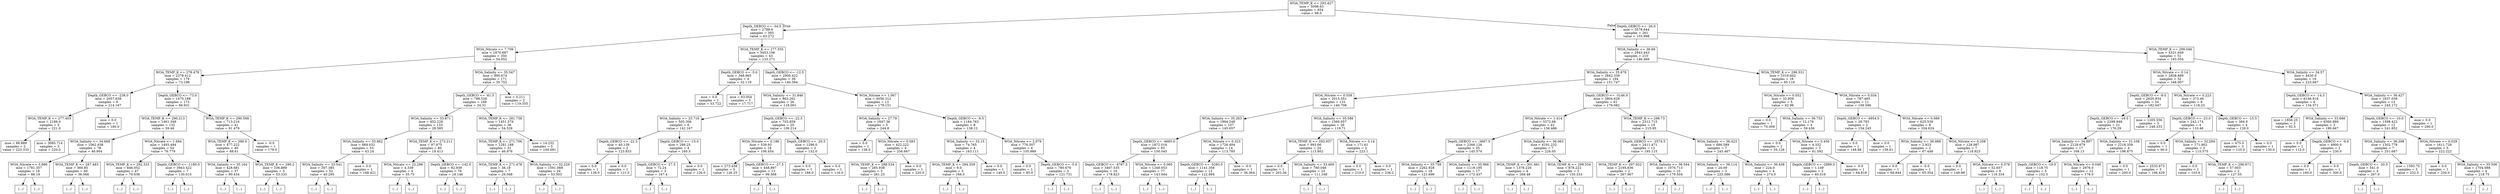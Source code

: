 digraph Tree {
node [shape=box] ;
0 [label="WOA_TEMP_K <= 293.427\nmse = 5098.63\nsamples = 654\nvalue = 98.0"] ;
1 [label="Depth_GEBCO <= -34.5\nmse = 2788.6\nsamples = 393\nvalue = 63.272"] ;
0 -> 1 [labeldistance=2.5, labelangle=45, headlabel="True"] ;
2 [label="WOA_Nitrate <= 7.709\nmse = 1970.687\nsamples = 350\nvalue = 54.052"] ;
1 -> 2 ;
3 [label="WOA_TEMP_K <= 278.478\nmse = 2378.412\nsamples = 179\nvalue = 73.196"] ;
2 -> 3 ;
4 [label="Depth_GEBCO <= -238.0\nmse = 2057.639\nsamples = 6\nvalue = 214.167"] ;
3 -> 4 ;
5 [label="WOA_TEMP_K <= 277.403\nmse = 2189.0\nsamples = 5\nvalue = 221.0"] ;
4 -> 5 ;
6 [label="mse = 88.889\nsamples = 2\nvalue = 223.333"] ;
5 -> 6 ;
7 [label="mse = 3085.714\nsamples = 3\nvalue = 220.0"] ;
5 -> 7 ;
8 [label="mse = 0.0\nsamples = 1\nvalue = 180.0"] ;
4 -> 8 ;
9 [label="Depth_GEBCO <= -73.0\nmse = 1470.188\nsamples = 173\nvalue = 66.931"] ;
3 -> 9 ;
10 [label="WOA_TEMP_K <= 290.213\nmse = 1461.349\nsamples = 132\nvalue = 59.46"] ;
9 -> 10 ;
11 [label="WOA_Salinity <= 34.668\nmse = 1062.938\nsamples = 78\nvalue = 46.904"] ;
10 -> 11 ;
12 [label="WOA_Nitrate <= 5.886\nmse = 1781.357\nsamples = 18\nvalue = 86.19"] ;
11 -> 12 ;
13 [label="(...)"] ;
12 -> 13 ;
36 [label="(...)"] ;
12 -> 36 ;
45 [label="WOA_TEMP_K <= 287.483\nmse = 360.85\nsamples = 60\nvalue = 36.566"] ;
11 -> 45 ;
46 [label="(...)"] ;
45 -> 46 ;
95 [label="(...)"] ;
45 -> 95 ;
130 [label="WOA_Nitrate <= 1.684\nmse = 1493.484\nsamples = 54\nvalue = 76.779"] ;
10 -> 130 ;
131 [label="WOA_TEMP_K <= 292.333\nmse = 846.052\nsamples = 47\nvalue = 70.636"] ;
130 -> 131 ;
132 [label="(...)"] ;
131 -> 132 ;
175 [label="(...)"] ;
131 -> 175 ;
206 [label="Depth_GEBCO <= -1180.0\nmse = 3943.422\nsamples = 7\nvalue = 130.015"] ;
130 -> 206 ;
207 [label="(...)"] ;
206 -> 207 ;
216 [label="(...)"] ;
206 -> 216 ;
217 [label="WOA_TEMP_K <= 290.568\nmse = 713.216\nsamples = 41\nvalue = 91.479"] ;
9 -> 217 ;
218 [label="WOA_TEMP_K <= 290.0\nmse = 477.222\nsamples = 40\nvalue = 88.61"] ;
217 -> 218 ;
219 [label="WOA_Salinity <= 35.164\nmse = 428.681\nsamples = 37\nvalue = 90.434"] ;
218 -> 219 ;
220 [label="(...)"] ;
219 -> 220 ;
265 [label="(...)"] ;
219 -> 265 ;
274 [label="WOA_TEMP_K <= 290.2\nmse = 106.889\nsamples = 3\nvalue = 53.333"] ;
218 -> 274 ;
275 [label="(...)"] ;
274 -> 275 ;
276 [label="(...)"] ;
274 -> 276 ;
279 [label="mse = -0.0\nsamples = 1\nvalue = 179.0"] ;
217 -> 279 ;
280 [label="WOA_Salinity <= 35.547\nmse = 895.674\nsamples = 171\nvalue = 35.752"] ;
2 -> 280 ;
281 [label="Depth_GEBCO <= -61.5\nmse = 788.526\nsamples = 169\nvalue = 34.31"] ;
280 -> 281 ;
282 [label="WOA_Salinity <= 33.871\nmse = 452.228\nsamples = 133\nvalue = 28.585"] ;
281 -> 282 ;
283 [label="WOA_Salinity <= 33.862\nmse = 669.032\nsamples = 53\nvalue = 43.24"] ;
282 -> 283 ;
284 [label="WOA_Salinity <= 33.541\nmse = 307.385\nsamples = 52\nvalue = 40.295"] ;
283 -> 284 ;
285 [label="(...)"] ;
284 -> 285 ;
308 [label="(...)"] ;
284 -> 308 ;
381 [label="mse = 0.0\nsamples = 1\nvalue = 168.421"] ;
283 -> 381 ;
382 [label="WOA_TEMP_K <= 273.211\nmse = 97.975\nsamples = 80\nvalue = 19.413"] ;
282 -> 382 ;
383 [label="WOA_Nitrate <= 22.296\nmse = 4.339\nsamples = 4\nvalue = 35.75"] ;
382 -> 383 ;
384 [label="(...)"] ;
383 -> 384 ;
385 [label="(...)"] ;
383 -> 385 ;
390 [label="Depth_GEBCO <= -142.0\nmse = 82.939\nsamples = 76\nvalue = 18.146"] ;
382 -> 390 ;
391 [label="(...)"] ;
390 -> 391 ;
480 [label="(...)"] ;
390 -> 480 ;
495 [label="WOA_TEMP_K <= 281.738\nmse = 1451.579\nsamples = 36\nvalue = 54.528"] ;
281 -> 495 ;
496 [label="WOA_TEMP_K <= 271.706\nmse = 1281.188\nsamples = 31\nvalue = 46.976"] ;
495 -> 496 ;
497 [label="WOA_TEMP_K <= 271.478\nmse = 38.18\nsamples = 7\nvalue = 29.568"] ;
496 -> 497 ;
498 [label="(...)"] ;
497 -> 498 ;
499 [label="(...)"] ;
497 -> 499 ;
506 [label="WOA_Salinity <= 32.229\nmse = 1591.069\nsamples = 24\nvalue = 53.503"] ;
496 -> 506 ;
507 [label="(...)"] ;
506 -> 507 ;
508 [label="(...)"] ;
506 -> 508 ;
519 [label="mse = 14.232\nsamples = 5\nvalue = 100.681"] ;
495 -> 519 ;
520 [label="mse = 0.211\nsamples = 2\nvalue = 119.355"] ;
280 -> 520 ;
521 [label="WOA_TEMP_K <= 277.555\nmse = 3453.106\nsamples = 43\nvalue = 133.271"] ;
1 -> 521 ;
522 [label="Depth_GEBCO <= -5.0\nmse = 348.965\nsamples = 4\nvalue = 32.119"] ;
521 -> 522 ;
523 [label="mse = 0.0\nsamples = 1\nvalue = 53.722"] ;
522 -> 523 ;
524 [label="mse = 63.054\nsamples = 3\nvalue = 17.717"] ;
522 -> 524 ;
525 [label="Depth_GEBCO <= -12.5\nmse = 2900.422\nsamples = 39\nvalue = 140.394"] ;
521 -> 525 ;
526 [label="WOA_Salinity <= 31.846\nmse = 863.262\nsamples = 26\nvalue = 118.001"] ;
525 -> 526 ;
527 [label="WOA_Salinity <= 23.716\nmse = 505.306\nsamples = 6\nvalue = 142.167"] ;
526 -> 527 ;
528 [label="Depth_GEBCO <= -22.5\nmse = 40.139\nsamples = 2\nvalue = 123.833"] ;
527 -> 528 ;
529 [label="mse = 0.0\nsamples = 1\nvalue = 138.0"] ;
528 -> 529 ;
530 [label="mse = 0.0\nsamples = 1\nvalue = 121.0"] ;
528 -> 530 ;
531 [label="Depth_GEBCO <= -15.0\nmse = 298.25\nsamples = 4\nvalue = 160.5"] ;
527 -> 531 ;
532 [label="Depth_GEBCO <= -27.5\nmse = 72.24\nsamples = 3\nvalue = 167.4"] ;
531 -> 532 ;
533 [label="(...)"] ;
532 -> 533 ;
534 [label="(...)"] ;
532 -> 534 ;
537 [label="mse = 0.0\nsamples = 1\nvalue = 126.0"] ;
531 -> 537 ;
538 [label="Depth_GEBCO <= -22.5\nmse = 703.859\nsamples = 20\nvalue = 109.214"] ;
526 -> 538 ;
539 [label="WOA_Nitrate <= 0.196\nmse = 539.93\nsamples = 18\nvalue = 106.454"] ;
538 -> 539 ;
540 [label="mse = 273.438\nsamples = 5\nvalue = 126.25"] ;
539 -> 540 ;
541 [label="Depth_GEBCO <= -27.5\nmse = 448.897\nsamples = 13\nvalue = 99.568"] ;
539 -> 541 ;
542 [label="(...)"] ;
541 -> 542 ;
553 [label="(...)"] ;
541 -> 553 ;
564 [label="Depth_GEBCO <= -20.5\nmse = 1296.0\nsamples = 2\nvalue = 152.0"] ;
538 -> 564 ;
565 [label="mse = 0.0\nsamples = 1\nvalue = 188.0"] ;
564 -> 565 ;
566 [label="mse = 0.0\nsamples = 1\nvalue = 116.0"] ;
564 -> 566 ;
567 [label="WOA_Nitrate <= 1.067\nmse = 4056.312\nsamples = 13\nvalue = 179.151"] ;
525 -> 567 ;
568 [label="WOA_Salinity <= 27.79\nmse = 1647.36\nsamples = 5\nvalue = 244.8"] ;
567 -> 568 ;
569 [label="mse = 0.0\nsamples = 1\nvalue = 138.0"] ;
568 -> 569 ;
570 [label="WOA_Nitrate <= 0.583\nmse = 422.222\nsamples = 4\nvalue = 256.667"] ;
568 -> 570 ;
571 [label="WOA_TEMP_K <= 288.534\nmse = 285.938\nsamples = 3\nvalue = 261.25"] ;
570 -> 571 ;
572 [label="(...)"] ;
571 -> 572 ;
573 [label="(...)"] ;
571 -> 573 ;
574 [label="mse = 0.0\nsamples = 1\nvalue = 220.0"] ;
570 -> 574 ;
575 [label="Depth_GEBCO <= -9.5\nmse = 1184.763\nsamples = 8\nvalue = 138.12"] ;
567 -> 575 ;
576 [label="WOA_Salinity <= 33.15\nmse = 74.765\nsamples = 4\nvalue = 163.111"] ;
575 -> 576 ;
577 [label="WOA_TEMP_K <= 284.359\nmse = 9.0\nsamples = 3\nvalue = 166.0"] ;
576 -> 577 ;
578 [label="(...)"] ;
577 -> 578 ;
579 [label="(...)"] ;
577 -> 579 ;
580 [label="mse = 0.0\nsamples = 1\nvalue = 140.0"] ;
576 -> 580 ;
581 [label="WOA_Nitrate <= 2.079\nmse = 776.507\nsamples = 4\nvalue = 105.989"] ;
575 -> 581 ;
582 [label="mse = 0.0\nsamples = 1\nvalue = 85.0"] ;
581 -> 582 ;
583 [label="Depth_GEBCO <= -5.0\nmse = 780.676\nsamples = 3\nvalue = 121.731"] ;
581 -> 583 ;
584 [label="(...)"] ;
583 -> 584 ;
585 [label="(...)"] ;
583 -> 585 ;
588 [label="Depth_GEBCO <= -26.0\nmse = 3578.644\nsamples = 261\nvalue = 155.998"] ;
0 -> 588 [labeldistance=2.5, labelangle=-45, headlabel="False"] ;
589 [label="WOA_Salinity <= 36.69\nmse = 2943.443\nsamples = 210\nvalue = 146.466"] ;
588 -> 589 ;
590 [label="WOA_Salinity <= 35.678\nmse = 2842.339\nsamples = 194\nvalue = 151.747"] ;
589 -> 590 ;
591 [label="WOA_Nitrate <= 0.558\nmse = 2015.351\nsamples = 133\nvalue = 140.708"] ;
590 -> 591 ;
592 [label="WOA_Salinity <= 35.263\nmse = 1994.248\nsamples = 107\nvalue = 145.657"] ;
591 -> 592 ;
593 [label="Depth_GEBCO <= -4665.0\nmse = 1872.016\nsamples = 93\nvalue = 150.045"] ;
592 -> 593 ;
594 [label="Depth_GEBCO <= -4787.5\nmse = 3407.535\nsamples = 16\nvalue = 178.823"] ;
593 -> 594 ;
595 [label="(...)"] ;
594 -> 595 ;
616 [label="(...)"] ;
594 -> 616 ;
625 [label="WOA_Nitrate <= 0.065\nmse = 1248.053\nsamples = 77\nvalue = 143.044"] ;
593 -> 625 ;
626 [label="(...)"] ;
625 -> 626 ;
643 [label="(...)"] ;
625 -> 643 ;
742 [label="WOA_Nitrate <= 0.323\nmse = 1726.404\nsamples = 14\nvalue = 113.785"] ;
592 -> 742 ;
743 [label="Depth_GEBCO <= -5283.0\nmse = 1141.356\nsamples = 13\nvalue = 122.894"] ;
742 -> 743 ;
744 [label="(...)"] ;
743 -> 744 ;
749 [label="(...)"] ;
743 -> 749 ;
768 [label="mse = -0.0\nsamples = 1\nvalue = 36.364"] ;
742 -> 768 ;
769 [label="WOA_Salinity <= 35.586\nmse = 1560.057\nsamples = 26\nvalue = 119.71"] ;
591 -> 769 ;
770 [label="WOA_TEMP_K <= 293.937\nmse = 993.66\nsamples = 24\nvalue = 113.802"] ;
769 -> 770 ;
771 [label="mse = 0.0\nsamples = 1\nvalue = 203.36"] ;
770 -> 771 ;
772 [label="WOA_Salinity <= 33.469\nmse = 780.046\nsamples = 23\nvalue = 111.168"] ;
770 -> 772 ;
773 [label="(...)"] ;
772 -> 773 ;
784 [label="(...)"] ;
772 -> 784 ;
815 [label="WOA_Nitrate <= 3.14\nmse = 171.61\nsamples = 2\nvalue = 223.1"] ;
769 -> 815 ;
816 [label="mse = 0.0\nsamples = 1\nvalue = 210.0"] ;
815 -> 816 ;
817 [label="mse = 0.0\nsamples = 1\nvalue = 236.2"] ;
815 -> 817 ;
818 [label="Depth_GEBCO <= -3146.0\nmse = 3804.628\nsamples = 61\nvalue = 176.082"] ;
590 -> 818 ;
819 [label="WOA_Nitrate <= 1.414\nmse = 3372.68\nsamples = 42\nvalue = 156.486"] ;
818 -> 819 ;
820 [label="Depth_GEBCO <= -3667.5\nmse = 2366.126\nsamples = 35\nvalue = 145.574"] ;
819 -> 820 ;
821 [label="WOA_Salinity <= 35.758\nmse = 2262.928\nsamples = 18\nvalue = 121.696"] ;
820 -> 821 ;
822 [label="(...)"] ;
821 -> 822 ;
825 [label="(...)"] ;
821 -> 825 ;
854 [label="WOA_Salinity <= 35.966\nmse = 1119.195\nsamples = 17\nvalue = 172.437"] ;
820 -> 854 ;
855 [label="(...)"] ;
854 -> 855 ;
856 [label="(...)"] ;
854 -> 856 ;
877 [label="WOA_Salinity <= 36.063\nmse = 4191.232\nsamples = 7\nvalue = 226.05"] ;
819 -> 877 ;
878 [label="WOA_TEMP_K <= 301.661\nmse = 1378.226\nsamples = 4\nvalue = 268.48"] ;
877 -> 878 ;
879 [label="(...)"] ;
878 -> 879 ;
884 [label="(...)"] ;
878 -> 884 ;
885 [label="WOA_TEMP_K <= 299.534\nmse = 878.222\nsamples = 3\nvalue = 155.333"] ;
877 -> 885 ;
886 [label="(...)"] ;
885 -> 886 ;
887 [label="(...)"] ;
885 -> 887 ;
888 [label="WOA_TEMP_K <= 298.73\nmse = 2312.715\nsamples = 19\nvalue = 215.95"] ;
818 -> 888 ;
889 [label="Depth_GEBCO <= -2574.5\nmse = 2411.471\nsamples = 12\nvalue = 195.115"] ;
888 -> 889 ;
890 [label="WOA_TEMP_K <= 297.922\nmse = 2195.636\nsamples = 2\nvalue = 267.967"] ;
889 -> 890 ;
891 [label="(...)"] ;
890 -> 891 ;
892 [label="(...)"] ;
890 -> 892 ;
893 [label="WOA_Salinity <= 36.544\nmse = 1076.713\nsamples = 10\nvalue = 179.504"] ;
889 -> 893 ;
894 [label="(...)"] ;
893 -> 894 ;
901 [label="(...)"] ;
893 -> 901 ;
904 [label="WOA_Salinity <= 36.423\nmse = 686.589\nsamples = 7\nvalue = 245.467"] ;
888 -> 904 ;
905 [label="WOA_Salinity <= 36.114\nmse = 20.09\nsamples = 3\nvalue = 225.086"] ;
904 -> 905 ;
906 [label="(...)"] ;
905 -> 906 ;
907 [label="(...)"] ;
905 -> 907 ;
908 [label="WOA_Salinity <= 36.438\nmse = 224.0\nsamples = 4\nvalue = 274.0"] ;
904 -> 908 ;
909 [label="(...)"] ;
908 -> 909 ;
910 [label="(...)"] ;
908 -> 910 ;
911 [label="WOA_TEMP_K <= 296.531\nmse = 1018.602\nsamples = 16\nvalue = 95.116"] ;
589 -> 911 ;
912 [label="WOA_Nitrate <= 0.052\nmse = 32.959\nsamples = 5\nvalue = 62.96"] ;
911 -> 912 ;
913 [label="mse = 0.0\nsamples = 1\nvalue = 70.009"] ;
912 -> 913 ;
914 [label="WOA_Salinity <= 36.733\nmse = 12.179\nsamples = 4\nvalue = 59.436"] ;
912 -> 914 ;
915 [label="mse = 0.0\nsamples = 1\nvalue = 55.126"] ;
914 -> 915 ;
916 [label="WOA_Nitrate <= 0.456\nmse = 4.332\nsamples = 3\nvalue = 61.592"] ;
914 -> 916 ;
917 [label="Depth_GEBCO <= -2889.0\nmse = 1.149\nsamples = 2\nvalue = 60.516"] ;
916 -> 917 ;
918 [label="(...)"] ;
917 -> 918 ;
919 [label="(...)"] ;
917 -> 919 ;
920 [label="mse = -0.0\nsamples = 1\nvalue = 64.818"] ;
916 -> 920 ;
921 [label="WOA_Nitrate <= 0.034\nmse = 787.465\nsamples = 11\nvalue = 109.586"] ;
911 -> 921 ;
922 [label="Depth_GEBCO <= -4954.0\nmse = 28.783\nsamples = 2\nvalue = 154.245"] ;
921 -> 922 ;
923 [label="mse = 0.0\nsamples = 1\nvalue = 148.88"] ;
922 -> 923 ;
924 [label="mse = 0.0\nsamples = 1\nvalue = 159.61"] ;
922 -> 924 ;
925 [label="WOA_Nitrate <= 0.089\nmse = 625.539\nsamples = 9\nvalue = 104.624"] ;
921 -> 925 ;
926 [label="WOA_Salinity <= 36.988\nmse = 2.923\nsamples = 2\nvalue = 67.448"] ;
925 -> 926 ;
927 [label="mse = 0.0\nsamples = 1\nvalue = 68.844"] ;
926 -> 927 ;
928 [label="mse = -0.0\nsamples = 1\nvalue = 65.354"] ;
926 -> 928 ;
929 [label="WOA_Nitrate <= 0.208\nmse = 128.987\nsamples = 7\nvalue = 118.923"] ;
925 -> 929 ;
930 [label="mse = 0.0\nsamples = 1\nvalue = 149.98"] ;
929 -> 930 ;
931 [label="WOA_Nitrate <= 0.378\nmse = 52.657\nsamples = 6\nvalue = 116.334"] ;
929 -> 931 ;
932 [label="(...)"] ;
931 -> 932 ;
937 [label="(...)"] ;
931 -> 937 ;
942 [label="WOA_TEMP_K <= 299.046\nmse = 4321.649\nsamples = 51\nvalue = 193.054"] ;
588 -> 942 ;
943 [label="WOA_Nitrate <= 0.14\nmse = 2838.889\nsamples = 32\nvalue = 168.007"] ;
942 -> 943 ;
944 [label="Depth_GEBCO <= -8.0\nmse = 2620.934\nsamples = 24\nvalue = 182.647"] ;
943 -> 944 ;
945 [label="Depth_GEBCO <= -16.5\nmse = 2299.948\nsamples = 21\nvalue = 176.29"] ;
944 -> 945 ;
946 [label="WOA_Salinity <= 34.897\nmse = 2129.679\nsamples = 17\nvalue = 169.13"] ;
945 -> 946 ;
947 [label="Depth_GEBCO <= -19.0\nmse = 118.75\nsamples = 5\nvalue = 152.5"] ;
946 -> 947 ;
948 [label="(...)"] ;
947 -> 948 ;
951 [label="(...)"] ;
947 -> 951 ;
952 [label="WOA_Nitrate <= 0.049\nmse = 2976.0\nsamples = 12\nvalue = 178.0"] ;
946 -> 952 ;
953 [label="(...)"] ;
952 -> 953 ;
954 [label="(...)"] ;
952 -> 954 ;
959 [label="WOA_Salinity <= 31.108\nmse = 2218.359\nsamples = 4\nvalue = 196.875"] ;
945 -> 959 ;
960 [label="mse = 0.0\nsamples = 1\nvalue = 200.0"] ;
959 -> 960 ;
961 [label="mse = 2533.673\nsamples = 3\nvalue = 196.429"] ;
959 -> 961 ;
962 [label="mse = 1205.556\nsamples = 3\nvalue = 248.333"] ;
944 -> 962 ;
963 [label="WOA_Nitrate <= 0.223\nmse = 373.46\nsamples = 8\nvalue = 118.23"] ;
943 -> 963 ;
964 [label="Depth_GEBCO <= -23.0\nmse = 242.174\nsamples = 4\nvalue = 110.46"] ;
963 -> 964 ;
965 [label="mse = 0.0\nsamples = 1\nvalue = 90.0"] ;
964 -> 965 ;
966 [label="WOA_Salinity <= 32.284\nmse = 171.902\nsamples = 3\nvalue = 115.575"] ;
964 -> 966 ;
967 [label="mse = 0.0\nsamples = 1\nvalue = 103.6"] ;
966 -> 967 ;
968 [label="WOA_TEMP_K <= 296.671\nmse = 57.003\nsamples = 2\nvalue = 127.55"] ;
966 -> 968 ;
969 [label="(...)"] ;
968 -> 969 ;
970 [label="(...)"] ;
968 -> 970 ;
971 [label="Depth_GEBCO <= -15.5\nmse = 384.0\nsamples = 4\nvalue = 126.0"] ;
963 -> 971 ;
972 [label="mse = 475.0\nsamples = 3\nvalue = 125.0"] ;
971 -> 972 ;
973 [label="mse = 0.0\nsamples = 1\nvalue = 130.0"] ;
971 -> 973 ;
974 [label="WOA_Salinity <= 34.57\nmse = 4430.0\nsamples = 19\nvalue = 223.667"] ;
942 -> 974 ;
975 [label="Depth_GEBCO <= -14.5\nmse = 6146.816\nsamples = 6\nvalue = 134.571"] ;
974 -> 975 ;
976 [label="mse = 1856.25\nsamples = 3\nvalue = 92.5"] ;
975 -> 976 ;
977 [label="WOA_Salinity <= 33.666\nmse = 6360.889\nsamples = 3\nvalue = 190.667"] ;
975 -> 977 ;
978 [label="mse = 0.0\nsamples = 1\nvalue = 112.0"] ;
977 -> 978 ;
979 [label="Depth_GEBCO <= -9.0\nmse = 4900.0\nsamples = 2\nvalue = 230.0"] ;
977 -> 979 ;
980 [label="mse = 0.0\nsamples = 1\nvalue = 160.0"] ;
979 -> 980 ;
981 [label="mse = 0.0\nsamples = 1\nvalue = 300.0"] ;
979 -> 981 ;
982 [label="WOA_Salinity <= 36.427\nmse = 1637.039\nsamples = 13\nvalue = 245.172"] ;
974 -> 982 ;
983 [label="Depth_GEBCO <= -10.0\nmse = 1598.422\nsamples = 12\nvalue = 241.852"] ;
982 -> 983 ;
984 [label="WOA_Salinity <= 36.398\nmse = 1302.778\nsamples = 7\nvalue = 251.667"] ;
983 -> 984 ;
985 [label="Depth_GEBCO <= -20.5\nmse = 541.0\nsamples = 4\nvalue = 267.0"] ;
984 -> 985 ;
986 [label="(...)"] ;
985 -> 986 ;
987 [label="(...)"] ;
985 -> 987 ;
988 [label="mse = 1593.75\nsamples = 3\nvalue = 232.5"] ;
984 -> 988 ;
989 [label="WOA_Nitrate <= 0.029\nmse = 1611.728\nsamples = 5\nvalue = 222.222"] ;
983 -> 989 ;
990 [label="mse = 0.0\nsamples = 1\nvalue = 250.0"] ;
989 -> 990 ;
991 [label="WOA_Salinity <= 35.506\nmse = 1704.688\nsamples = 4\nvalue = 218.75"] ;
989 -> 991 ;
992 [label="(...)"] ;
991 -> 992 ;
993 [label="(...)"] ;
991 -> 993 ;
994 [label="mse = 0.0\nsamples = 1\nvalue = 290.0"] ;
982 -> 994 ;
}